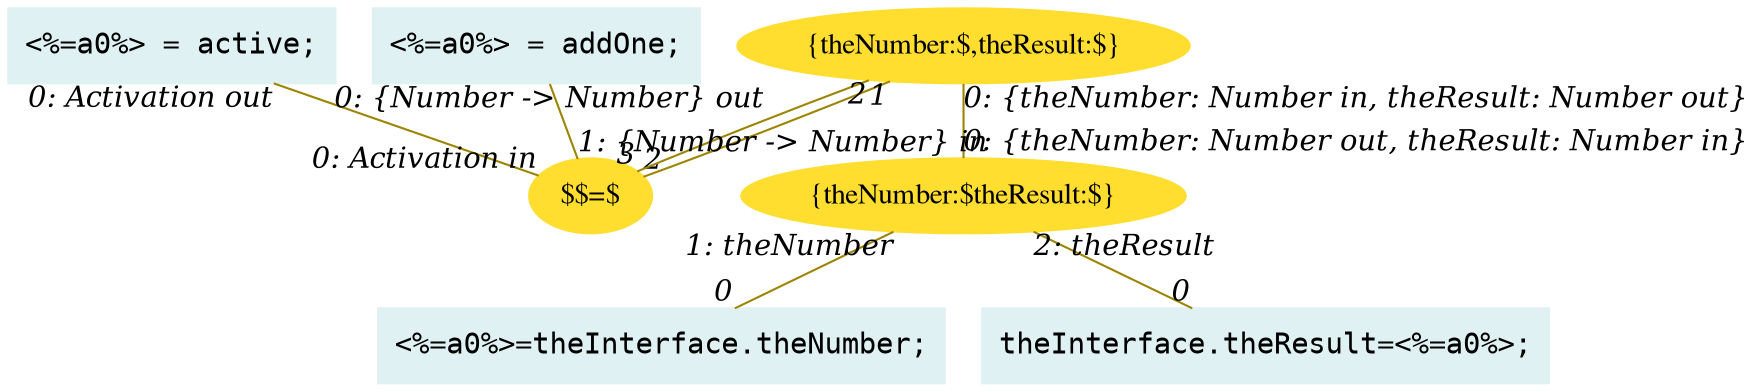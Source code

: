 digraph g{node_1599 [shape="box", style="filled", color="#dff1f2", fontname="Courier", label="<%=a0%>=theInterface.theNumber;
" ]
node_1601 [shape="box", style="filled", color="#dff1f2", fontname="Courier", label="theInterface.theResult=<%=a0%>;
" ]
node_1603 [shape="ellipse", style="filled", color="#ffde2f", fontname="Times", label="{theNumber:$theResult:$}" ]
node_1618 [shape="ellipse", style="filled", color="#ffde2f", fontname="Times", label="$$=$" ]
node_1627 [shape="ellipse", style="filled", color="#ffde2f", fontname="Times", label="{theNumber:$,theResult:$}" ]
node_1635 [shape="box", style="filled", color="#dff1f2", fontname="Courier", label="<%=a0%> = active;
" ]
node_1638 [shape="box", style="filled", color="#dff1f2", fontname="Courier", label="<%=a0%> = addOne;
" ]
node_1603 -> node_1599 [dir=none, arrowHead=none, fontname="Times-Italic", arrowsize=1, color="#9d8400", label="",  headlabel="0", taillabel="1: theNumber" ]
node_1603 -> node_1601 [dir=none, arrowHead=none, fontname="Times-Italic", arrowsize=1, color="#9d8400", label="",  headlabel="0", taillabel="2: theResult" ]
node_1627 -> node_1603 [dir=none, arrowHead=none, fontname="Times-Italic", arrowsize=1, color="#9d8400", label="",  headlabel="0: {theNumber: Number out, theResult: Number in}", taillabel="0: {theNumber: Number in, theResult: Number out}" ]
node_1618 -> node_1627 [dir=none, arrowHead=none, fontname="Times-Italic", arrowsize=1, color="#9d8400", label="",  headlabel="1", taillabel="2" ]
node_1635 -> node_1618 [dir=none, arrowHead=none, fontname="Times-Italic", arrowsize=1, color="#9d8400", label="",  headlabel="0: Activation in", taillabel="0: Activation out" ]
node_1627 -> node_1618 [dir=none, arrowHead=none, fontname="Times-Italic", arrowsize=1, color="#9d8400", label="",  headlabel="3", taillabel="2" ]
node_1638 -> node_1618 [dir=none, arrowHead=none, fontname="Times-Italic", arrowsize=1, color="#9d8400", label="",  headlabel="1: {Number -> Number} in", taillabel="0: {Number -> Number} out" ]
}